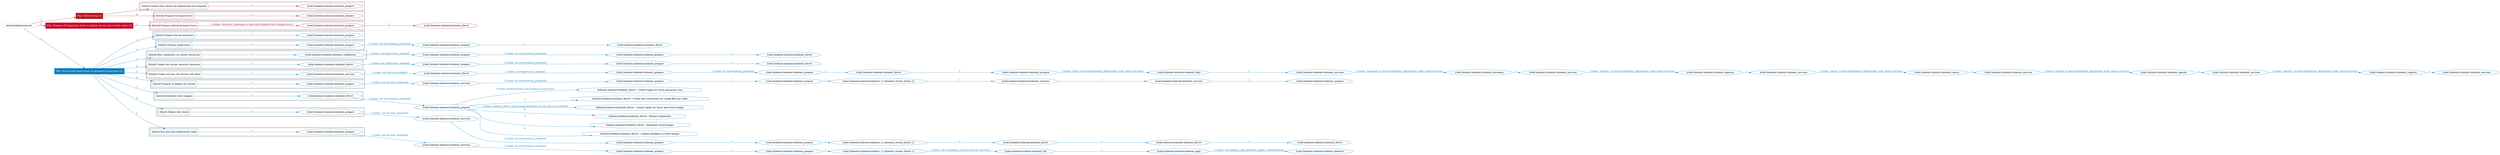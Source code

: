 digraph {
	graph [concentrate=true ordering=in rankdir=LR ratio=fill]
	edge [esep=5 sep=10]
	"kubeinit/playbook.yml" [id=root_node style=dotted]
	play_c74e9727 [label="Play: Initial setup (1)" color="#b7151f" fontcolor="#ffffff" id=play_c74e9727 shape=box style=filled tooltip=localhost]
	"kubeinit/playbook.yml" -> play_c74e9727 [label="1 " color="#b7151f" fontcolor="#b7151f" id=edge_01a450b2 labeltooltip="1 " tooltip="1 "]
	subgraph "kubeinit.kubeinit.kubeinit_prepare" {
		role_fb94f823 [label="[role] kubeinit.kubeinit.kubeinit_prepare" color="#b7151f" id=role_fb94f823 tooltip="kubeinit.kubeinit.kubeinit_prepare"]
	}
	subgraph "kubeinit.kubeinit.kubeinit_prepare" {
		role_17299877 [label="[role] kubeinit.kubeinit.kubeinit_prepare" color="#b7151f" id=role_17299877 tooltip="kubeinit.kubeinit.kubeinit_prepare"]
	}
	subgraph "Play: Initial setup (1)" {
		play_c74e9727 -> block_5f337e9f [label=1 color="#b7151f" fontcolor="#b7151f" id=edge_b5d48537 labeltooltip=1 tooltip=1]
		subgraph cluster_block_5f337e9f {
			block_5f337e9f [label="[block] Gather facts about the deployment environment" color="#b7151f" id=block_5f337e9f labeltooltip="Gather facts about the deployment environment" shape=box tooltip="Gather facts about the deployment environment"]
			block_5f337e9f -> role_fb94f823 [label="1 " color="#b7151f" fontcolor="#b7151f" id=edge_f70753d2 labeltooltip="1 " tooltip="1 "]
		}
		play_c74e9727 -> block_0e0a5e34 [label=2 color="#b7151f" fontcolor="#b7151f" id=edge_162e0187 labeltooltip=2 tooltip=2]
		subgraph cluster_block_0e0a5e34 {
			block_0e0a5e34 [label="[block] Prepare the hypervisors" color="#b7151f" id=block_0e0a5e34 labeltooltip="Prepare the hypervisors" shape=box tooltip="Prepare the hypervisors"]
			block_0e0a5e34 -> role_17299877 [label="1 " color="#b7151f" fontcolor="#b7151f" id=edge_b6139dbb labeltooltip="1 " tooltip="1 "]
		}
	}
	play_01042eec [label="Play: Prepare all hypervisor hosts to deploy service and cluster nodes (0)" color="#c50728" fontcolor="#ffffff" id=play_01042eec shape=box style=filled tooltip="Play: Prepare all hypervisor hosts to deploy service and cluster nodes (0)"]
	"kubeinit/playbook.yml" -> play_01042eec [label="2 " color="#c50728" fontcolor="#c50728" id=edge_6f56db06 labeltooltip="2 " tooltip="2 "]
	subgraph "kubeinit.kubeinit.kubeinit_libvirt" {
		role_10808cb2 [label="[role] kubeinit.kubeinit.kubeinit_libvirt" color="#c50728" id=role_10808cb2 tooltip="kubeinit.kubeinit.kubeinit_libvirt"]
	}
	subgraph "kubeinit.kubeinit.kubeinit_prepare" {
		role_3d3f7db1 [label="[role] kubeinit.kubeinit.kubeinit_prepare" color="#c50728" id=role_3d3f7db1 tooltip="kubeinit.kubeinit.kubeinit_prepare"]
		role_3d3f7db1 -> role_10808cb2 [label="1 " color="#c50728" fontcolor="#c50728" id=edge_c007909a labeltooltip="1 " tooltip="1 "]
	}
	subgraph "Play: Prepare all hypervisor hosts to deploy service and cluster nodes (0)" {
		play_01042eec -> block_e0f5e303 [label=1 color="#c50728" fontcolor="#c50728" id=edge_0173714c labeltooltip=1 tooltip=1]
		subgraph cluster_block_e0f5e303 {
			block_e0f5e303 [label="[block] Prepare individual hypervisors" color="#c50728" id=block_e0f5e303 labeltooltip="Prepare individual hypervisors" shape=box tooltip="Prepare individual hypervisors"]
			block_e0f5e303 -> role_3d3f7db1 [label="1 [when: inventory_hostname in hostvars['kubeinit-facts'].hypervisors]" color="#c50728" fontcolor="#c50728" id=edge_23d770a1 labeltooltip="1 [when: inventory_hostname in hostvars['kubeinit-facts'].hypervisors]" tooltip="1 [when: inventory_hostname in hostvars['kubeinit-facts'].hypervisors]"]
		}
	}
	play_44c47c4c [label="Play: Run cluster deployment on prepared hypervisors (1)" color="#0b7dc1" fontcolor="#ffffff" id=play_44c47c4c shape=box style=filled tooltip=localhost]
	"kubeinit/playbook.yml" -> play_44c47c4c [label="3 " color="#0b7dc1" fontcolor="#0b7dc1" id=edge_dacb0463 labeltooltip="3 " tooltip="3 "]
	subgraph "kubeinit.kubeinit.kubeinit_prepare" {
		role_5ff336ac [label="[role] kubeinit.kubeinit.kubeinit_prepare" color="#0b7dc1" id=role_5ff336ac tooltip="kubeinit.kubeinit.kubeinit_prepare"]
	}
	subgraph "kubeinit.kubeinit.kubeinit_libvirt" {
		role_f1e00244 [label="[role] kubeinit.kubeinit.kubeinit_libvirt" color="#0b7dc1" id=role_f1e00244 tooltip="kubeinit.kubeinit.kubeinit_libvirt"]
	}
	subgraph "kubeinit.kubeinit.kubeinit_prepare" {
		role_80cdcdf9 [label="[role] kubeinit.kubeinit.kubeinit_prepare" color="#0b7dc1" id=role_80cdcdf9 tooltip="kubeinit.kubeinit.kubeinit_prepare"]
		role_80cdcdf9 -> role_f1e00244 [label="1 " color="#0b7dc1" fontcolor="#0b7dc1" id=edge_3f6fa2d5 labeltooltip="1 " tooltip="1 "]
	}
	subgraph "kubeinit.kubeinit.kubeinit_prepare" {
		role_bc02adb2 [label="[role] kubeinit.kubeinit.kubeinit_prepare" color="#0b7dc1" id=role_bc02adb2 tooltip="kubeinit.kubeinit.kubeinit_prepare"]
		role_bc02adb2 -> role_80cdcdf9 [label="1 [when: not environment_prepared]" color="#0b7dc1" fontcolor="#0b7dc1" id=edge_a8f2f554 labeltooltip="1 [when: not environment_prepared]" tooltip="1 [when: not environment_prepared]"]
	}
	subgraph "kubeinit.kubeinit.kubeinit_libvirt" {
		role_46cf63a0 [label="[role] kubeinit.kubeinit.kubeinit_libvirt" color="#0b7dc1" id=role_46cf63a0 tooltip="kubeinit.kubeinit.kubeinit_libvirt"]
	}
	subgraph "kubeinit.kubeinit.kubeinit_prepare" {
		role_b32a488c [label="[role] kubeinit.kubeinit.kubeinit_prepare" color="#0b7dc1" id=role_b32a488c tooltip="kubeinit.kubeinit.kubeinit_prepare"]
		role_b32a488c -> role_46cf63a0 [label="1 " color="#0b7dc1" fontcolor="#0b7dc1" id=edge_b45553b9 labeltooltip="1 " tooltip="1 "]
	}
	subgraph "kubeinit.kubeinit.kubeinit_prepare" {
		role_61bd9510 [label="[role] kubeinit.kubeinit.kubeinit_prepare" color="#0b7dc1" id=role_61bd9510 tooltip="kubeinit.kubeinit.kubeinit_prepare"]
		role_61bd9510 -> role_b32a488c [label="1 [when: not environment_prepared]" color="#0b7dc1" fontcolor="#0b7dc1" id=edge_e039d01b labeltooltip="1 [when: not environment_prepared]" tooltip="1 [when: not environment_prepared]"]
	}
	subgraph "kubeinit.kubeinit.kubeinit_validations" {
		role_012943a5 [label="[role] kubeinit.kubeinit.kubeinit_validations" color="#0b7dc1" id=role_012943a5 tooltip="kubeinit.kubeinit.kubeinit_validations"]
		role_012943a5 -> role_61bd9510 [label="1 [when: not hypervisors_cleaned]" color="#0b7dc1" fontcolor="#0b7dc1" id=edge_33ffee57 labeltooltip="1 [when: not hypervisors_cleaned]" tooltip="1 [when: not hypervisors_cleaned]"]
	}
	subgraph "kubeinit.kubeinit.kubeinit_libvirt" {
		role_57c05076 [label="[role] kubeinit.kubeinit.kubeinit_libvirt" color="#0b7dc1" id=role_57c05076 tooltip="kubeinit.kubeinit.kubeinit_libvirt"]
	}
	subgraph "kubeinit.kubeinit.kubeinit_prepare" {
		role_fb0b845a [label="[role] kubeinit.kubeinit.kubeinit_prepare" color="#0b7dc1" id=role_fb0b845a tooltip="kubeinit.kubeinit.kubeinit_prepare"]
		role_fb0b845a -> role_57c05076 [label="1 " color="#0b7dc1" fontcolor="#0b7dc1" id=edge_192d4566 labeltooltip="1 " tooltip="1 "]
	}
	subgraph "kubeinit.kubeinit.kubeinit_prepare" {
		role_19545bc2 [label="[role] kubeinit.kubeinit.kubeinit_prepare" color="#0b7dc1" id=role_19545bc2 tooltip="kubeinit.kubeinit.kubeinit_prepare"]
		role_19545bc2 -> role_fb0b845a [label="1 [when: not environment_prepared]" color="#0b7dc1" fontcolor="#0b7dc1" id=edge_ca59b390 labeltooltip="1 [when: not environment_prepared]" tooltip="1 [when: not environment_prepared]"]
	}
	subgraph "kubeinit.kubeinit.kubeinit_libvirt" {
		role_56ab70c3 [label="[role] kubeinit.kubeinit.kubeinit_libvirt" color="#0b7dc1" id=role_56ab70c3 tooltip="kubeinit.kubeinit.kubeinit_libvirt"]
		role_56ab70c3 -> role_19545bc2 [label="1 [when: not hypervisors_cleaned]" color="#0b7dc1" fontcolor="#0b7dc1" id=edge_75e6216a labeltooltip="1 [when: not hypervisors_cleaned]" tooltip="1 [when: not hypervisors_cleaned]"]
	}
	subgraph "kubeinit.kubeinit.kubeinit_services" {
		role_4069d284 [label="[role] kubeinit.kubeinit.kubeinit_services" color="#0b7dc1" id=role_4069d284 tooltip="kubeinit.kubeinit.kubeinit_services"]
	}
	subgraph "kubeinit.kubeinit.kubeinit_registry" {
		role_ffc012b6 [label="[role] kubeinit.kubeinit.kubeinit_registry" color="#0b7dc1" id=role_ffc012b6 tooltip="kubeinit.kubeinit.kubeinit_registry"]
		role_ffc012b6 -> role_4069d284 [label="1 " color="#0b7dc1" fontcolor="#0b7dc1" id=edge_804cb779 labeltooltip="1 " tooltip="1 "]
	}
	subgraph "kubeinit.kubeinit.kubeinit_services" {
		role_cf3e98e8 [label="[role] kubeinit.kubeinit.kubeinit_services" color="#0b7dc1" id=role_cf3e98e8 tooltip="kubeinit.kubeinit.kubeinit_services"]
		role_cf3e98e8 -> role_ffc012b6 [label="1 [when: 'registry' in hostvars[kubeinit_deployment_node_name].services]" color="#0b7dc1" fontcolor="#0b7dc1" id=edge_d578891b labeltooltip="1 [when: 'registry' in hostvars[kubeinit_deployment_node_name].services]" tooltip="1 [when: 'registry' in hostvars[kubeinit_deployment_node_name].services]"]
	}
	subgraph "kubeinit.kubeinit.kubeinit_apache" {
		role_b55919c2 [label="[role] kubeinit.kubeinit.kubeinit_apache" color="#0b7dc1" id=role_b55919c2 tooltip="kubeinit.kubeinit.kubeinit_apache"]
		role_b55919c2 -> role_cf3e98e8 [label="1 " color="#0b7dc1" fontcolor="#0b7dc1" id=edge_1783a5e6 labeltooltip="1 " tooltip="1 "]
	}
	subgraph "kubeinit.kubeinit.kubeinit_services" {
		role_35d84524 [label="[role] kubeinit.kubeinit.kubeinit_services" color="#0b7dc1" id=role_35d84524 tooltip="kubeinit.kubeinit.kubeinit_services"]
		role_35d84524 -> role_b55919c2 [label="1 [when: 'apache' in hostvars[kubeinit_deployment_node_name].services]" color="#0b7dc1" fontcolor="#0b7dc1" id=edge_bc14844d labeltooltip="1 [when: 'apache' in hostvars[kubeinit_deployment_node_name].services]" tooltip="1 [when: 'apache' in hostvars[kubeinit_deployment_node_name].services]"]
	}
	subgraph "kubeinit.kubeinit.kubeinit_nexus" {
		role_ec8cbe13 [label="[role] kubeinit.kubeinit.kubeinit_nexus" color="#0b7dc1" id=role_ec8cbe13 tooltip="kubeinit.kubeinit.kubeinit_nexus"]
		role_ec8cbe13 -> role_35d84524 [label="1 " color="#0b7dc1" fontcolor="#0b7dc1" id=edge_a8ac8aea labeltooltip="1 " tooltip="1 "]
	}
	subgraph "kubeinit.kubeinit.kubeinit_services" {
		role_30b794ab [label="[role] kubeinit.kubeinit.kubeinit_services" color="#0b7dc1" id=role_30b794ab tooltip="kubeinit.kubeinit.kubeinit_services"]
		role_30b794ab -> role_ec8cbe13 [label="1 [when: 'nexus' in hostvars[kubeinit_deployment_node_name].services]" color="#0b7dc1" fontcolor="#0b7dc1" id=edge_b431dd4a labeltooltip="1 [when: 'nexus' in hostvars[kubeinit_deployment_node_name].services]" tooltip="1 [when: 'nexus' in hostvars[kubeinit_deployment_node_name].services]"]
	}
	subgraph "kubeinit.kubeinit.kubeinit_haproxy" {
		role_961fede3 [label="[role] kubeinit.kubeinit.kubeinit_haproxy" color="#0b7dc1" id=role_961fede3 tooltip="kubeinit.kubeinit.kubeinit_haproxy"]
		role_961fede3 -> role_30b794ab [label="1 " color="#0b7dc1" fontcolor="#0b7dc1" id=edge_489165ff labeltooltip="1 " tooltip="1 "]
	}
	subgraph "kubeinit.kubeinit.kubeinit_services" {
		role_cc8fbf26 [label="[role] kubeinit.kubeinit.kubeinit_services" color="#0b7dc1" id=role_cc8fbf26 tooltip="kubeinit.kubeinit.kubeinit_services"]
		role_cc8fbf26 -> role_961fede3 [label="1 [when: 'haproxy' in hostvars[kubeinit_deployment_node_name].services]" color="#0b7dc1" fontcolor="#0b7dc1" id=edge_92e37cf7 labeltooltip="1 [when: 'haproxy' in hostvars[kubeinit_deployment_node_name].services]" tooltip="1 [when: 'haproxy' in hostvars[kubeinit_deployment_node_name].services]"]
	}
	subgraph "kubeinit.kubeinit.kubeinit_dnsmasq" {
		role_b504be65 [label="[role] kubeinit.kubeinit.kubeinit_dnsmasq" color="#0b7dc1" id=role_b504be65 tooltip="kubeinit.kubeinit.kubeinit_dnsmasq"]
		role_b504be65 -> role_cc8fbf26 [label="1 " color="#0b7dc1" fontcolor="#0b7dc1" id=edge_341f6093 labeltooltip="1 " tooltip="1 "]
	}
	subgraph "kubeinit.kubeinit.kubeinit_services" {
		role_e94ea8a1 [label="[role] kubeinit.kubeinit.kubeinit_services" color="#0b7dc1" id=role_e94ea8a1 tooltip="kubeinit.kubeinit.kubeinit_services"]
		role_e94ea8a1 -> role_b504be65 [label="1 [when: 'dnsmasq' in hostvars[kubeinit_deployment_node_name].services]" color="#0b7dc1" fontcolor="#0b7dc1" id=edge_eb279f39 labeltooltip="1 [when: 'dnsmasq' in hostvars[kubeinit_deployment_node_name].services]" tooltip="1 [when: 'dnsmasq' in hostvars[kubeinit_deployment_node_name].services]"]
	}
	subgraph "kubeinit.kubeinit.kubeinit_bind" {
		role_8e406181 [label="[role] kubeinit.kubeinit.kubeinit_bind" color="#0b7dc1" id=role_8e406181 tooltip="kubeinit.kubeinit.kubeinit_bind"]
		role_8e406181 -> role_e94ea8a1 [label="1 " color="#0b7dc1" fontcolor="#0b7dc1" id=edge_daa348e0 labeltooltip="1 " tooltip="1 "]
	}
	subgraph "kubeinit.kubeinit.kubeinit_prepare" {
		role_6551627d [label="[role] kubeinit.kubeinit.kubeinit_prepare" color="#0b7dc1" id=role_6551627d tooltip="kubeinit.kubeinit.kubeinit_prepare"]
		role_6551627d -> role_8e406181 [label="1 [when: 'bind' in hostvars[kubeinit_deployment_node_name].services]" color="#0b7dc1" fontcolor="#0b7dc1" id=edge_58b391d5 labeltooltip="1 [when: 'bind' in hostvars[kubeinit_deployment_node_name].services]" tooltip="1 [when: 'bind' in hostvars[kubeinit_deployment_node_name].services]"]
	}
	subgraph "kubeinit.kubeinit.kubeinit_libvirt" {
		role_735ac48b [label="[role] kubeinit.kubeinit.kubeinit_libvirt" color="#0b7dc1" id=role_735ac48b tooltip="kubeinit.kubeinit.kubeinit_libvirt"]
		role_735ac48b -> role_6551627d [label="1 " color="#0b7dc1" fontcolor="#0b7dc1" id=edge_7bd359e5 labeltooltip="1 " tooltip="1 "]
	}
	subgraph "kubeinit.kubeinit.kubeinit_prepare" {
		role_f0623c14 [label="[role] kubeinit.kubeinit.kubeinit_prepare" color="#0b7dc1" id=role_f0623c14 tooltip="kubeinit.kubeinit.kubeinit_prepare"]
		role_f0623c14 -> role_735ac48b [label="1 " color="#0b7dc1" fontcolor="#0b7dc1" id=edge_4096567a labeltooltip="1 " tooltip="1 "]
	}
	subgraph "kubeinit.kubeinit.kubeinit_prepare" {
		role_0f2cf215 [label="[role] kubeinit.kubeinit.kubeinit_prepare" color="#0b7dc1" id=role_0f2cf215 tooltip="kubeinit.kubeinit.kubeinit_prepare"]
		role_0f2cf215 -> role_f0623c14 [label="1 [when: not environment_prepared]" color="#0b7dc1" fontcolor="#0b7dc1" id=edge_d7733716 labeltooltip="1 [when: not environment_prepared]" tooltip="1 [when: not environment_prepared]"]
	}
	subgraph "kubeinit.kubeinit.kubeinit_libvirt" {
		role_aa121bbd [label="[role] kubeinit.kubeinit.kubeinit_libvirt" color="#0b7dc1" id=role_aa121bbd tooltip="kubeinit.kubeinit.kubeinit_libvirt"]
		role_aa121bbd -> role_0f2cf215 [label="1 [when: not hypervisors_cleaned]" color="#0b7dc1" fontcolor="#0b7dc1" id=edge_89d8eb62 labeltooltip="1 [when: not hypervisors_cleaned]" tooltip="1 [when: not hypervisors_cleaned]"]
	}
	subgraph "kubeinit.kubeinit.kubeinit_services" {
		role_4386d352 [label="[role] kubeinit.kubeinit.kubeinit_services" color="#0b7dc1" id=role_4386d352 tooltip="kubeinit.kubeinit.kubeinit_services"]
		role_4386d352 -> role_aa121bbd [label="1 [when: not network_created]" color="#0b7dc1" fontcolor="#0b7dc1" id=edge_9a4d8aca labeltooltip="1 [when: not network_created]" tooltip="1 [when: not network_created]"]
	}
	subgraph "kubeinit.kubeinit.kubeinit_prepare" {
		role_2a362d5e [label="[role] kubeinit.kubeinit.kubeinit_prepare" color="#0b7dc1" id=role_2a362d5e tooltip="kubeinit.kubeinit.kubeinit_prepare"]
	}
	subgraph "kubeinit.kubeinit.kubeinit_services" {
		role_d52e5c76 [label="[role] kubeinit.kubeinit.kubeinit_services" color="#0b7dc1" id=role_d52e5c76 tooltip="kubeinit.kubeinit.kubeinit_services"]
		role_d52e5c76 -> role_2a362d5e [label="1 " color="#0b7dc1" fontcolor="#0b7dc1" id=edge_dd24f018 labeltooltip="1 " tooltip="1 "]
	}
	subgraph "kubeinit.kubeinit.kubeinit_services" {
		role_915831fe [label="[role] kubeinit.kubeinit.kubeinit_services" color="#0b7dc1" id=role_915831fe tooltip="kubeinit.kubeinit.kubeinit_services"]
		role_915831fe -> role_d52e5c76 [label="1 " color="#0b7dc1" fontcolor="#0b7dc1" id=edge_332e3927 labeltooltip="1 " tooltip="1 "]
	}
	subgraph "kubeinit.kubeinit.kubeinit_{{ kubeinit_cluster_distro }}" {
		role_5a6fd6bc [label="[role] kubeinit.kubeinit.kubeinit_{{ kubeinit_cluster_distro }}" color="#0b7dc1" id=role_5a6fd6bc tooltip="kubeinit.kubeinit.kubeinit_{{ kubeinit_cluster_distro }}"]
		role_5a6fd6bc -> role_915831fe [label="1 " color="#0b7dc1" fontcolor="#0b7dc1" id=edge_b5d53cb2 labeltooltip="1 " tooltip="1 "]
	}
	subgraph "kubeinit.kubeinit.kubeinit_prepare" {
		role_a4f6b162 [label="[role] kubeinit.kubeinit.kubeinit_prepare" color="#0b7dc1" id=role_a4f6b162 tooltip="kubeinit.kubeinit.kubeinit_prepare"]
		role_a4f6b162 -> role_5a6fd6bc [label="1 " color="#0b7dc1" fontcolor="#0b7dc1" id=edge_f6a3380e labeltooltip="1 " tooltip="1 "]
	}
	subgraph "kubeinit.kubeinit.kubeinit_prepare" {
		role_bd6bddd1 [label="[role] kubeinit.kubeinit.kubeinit_prepare" color="#0b7dc1" id=role_bd6bddd1 tooltip="kubeinit.kubeinit.kubeinit_prepare"]
		role_bd6bddd1 -> role_a4f6b162 [label="1 " color="#0b7dc1" fontcolor="#0b7dc1" id=edge_acc1858a labeltooltip="1 " tooltip="1 "]
	}
	subgraph "kubeinit.kubeinit.kubeinit_services" {
		role_abe68b9c [label="[role] kubeinit.kubeinit.kubeinit_services" color="#0b7dc1" id=role_abe68b9c tooltip="kubeinit.kubeinit.kubeinit_services"]
		role_abe68b9c -> role_bd6bddd1 [label="1 [when: not environment_prepared]" color="#0b7dc1" fontcolor="#0b7dc1" id=edge_c97c119a labeltooltip="1 [when: not environment_prepared]" tooltip="1 [when: not environment_prepared]"]
	}
	subgraph "kubeinit.kubeinit.kubeinit_prepare" {
		role_3b46e7da [label="[role] kubeinit.kubeinit.kubeinit_prepare" color="#0b7dc1" id=role_3b46e7da tooltip="kubeinit.kubeinit.kubeinit_prepare"]
		role_3b46e7da -> role_abe68b9c [label="1 [when: not services_prepared]" color="#0b7dc1" fontcolor="#0b7dc1" id=edge_0cef197e labeltooltip="1 [when: not services_prepared]" tooltip="1 [when: not services_prepared]"]
	}
	subgraph "kubeinit.kubeinit.kubeinit_prepare" {
		role_0f4562f1 [label="[role] kubeinit.kubeinit.kubeinit_prepare" color="#0b7dc1" id=role_0f4562f1 tooltip="kubeinit.kubeinit.kubeinit_prepare"]
		task_29c0544c [label="kubeinit.kubeinit.kubeinit_libvirt : Create tuples for hosts and guest vms" color="#0b7dc1" id=task_29c0544c shape=octagon tooltip="kubeinit.kubeinit.kubeinit_libvirt : Create tuples for hosts and guest vms"]
		role_0f4562f1 -> task_29c0544c [label="1 [when: hostvars[guest_vm].target in hypervisor]" color="#0b7dc1" fontcolor="#0b7dc1" id=edge_eb7d5ceb labeltooltip="1 [when: hostvars[guest_vm].target in hypervisor]" tooltip="1 [when: hostvars[guest_vm].target in hypervisor]"]
		task_2f2cddf3 [label="kubeinit.kubeinit.kubeinit_libvirt : Create new directories for config files per node" color="#0b7dc1" id=task_2f2cddf3 shape=octagon tooltip="kubeinit.kubeinit.kubeinit_libvirt : Create new directories for config files per node"]
		role_0f4562f1 -> task_2f2cddf3 [label="2 " color="#0b7dc1" fontcolor="#0b7dc1" id=edge_8c52a7c8 labeltooltip="2 " tooltip="2 "]
		task_7b3cfa54 [label="kubeinit.kubeinit.kubeinit_libvirt : Create tuples for hosts and cloud images" color="#0b7dc1" id=task_7b3cfa54 shape=octagon tooltip="kubeinit.kubeinit.kubeinit_libvirt : Create tuples for hosts and cloud images"]
		role_0f4562f1 -> task_7b3cfa54 [label="3 [when: kubeinit_libvirt_cloud_images[kubeinit_cluster_distro] is defined]" color="#0b7dc1" fontcolor="#0b7dc1" id=edge_01c840ec labeltooltip="3 [when: kubeinit_libvirt_cloud_images[kubeinit_cluster_distro] is defined]" tooltip="3 [when: kubeinit_libvirt_cloud_images[kubeinit_cluster_distro] is defined]"]
		task_5358d997 [label="kubeinit.kubeinit.kubeinit_libvirt : Remove duplicates" color="#0b7dc1" id=task_5358d997 shape=octagon tooltip="kubeinit.kubeinit.kubeinit_libvirt : Remove duplicates"]
		role_0f4562f1 -> task_5358d997 [label="4 " color="#0b7dc1" fontcolor="#0b7dc1" id=edge_06c17207 labeltooltip="4 " tooltip="4 "]
		task_eb2cfc9a [label="kubeinit.kubeinit.kubeinit_libvirt : Download cloud images" color="#0b7dc1" id=task_eb2cfc9a shape=octagon tooltip="kubeinit.kubeinit.kubeinit_libvirt : Download cloud images"]
		role_0f4562f1 -> task_eb2cfc9a [label="5 " color="#0b7dc1" fontcolor="#0b7dc1" id=edge_07ab50ae labeltooltip="5 " tooltip="5 "]
		task_2f6b1659 [label="kubeinit.kubeinit.kubeinit_libvirt : Update packages in cloud images" color="#0b7dc1" id=task_2f6b1659 shape=octagon tooltip="kubeinit.kubeinit.kubeinit_libvirt : Update packages in cloud images"]
		role_0f4562f1 -> task_2f6b1659 [label="6 " color="#0b7dc1" fontcolor="#0b7dc1" id=edge_9fef3c79 labeltooltip="6 " tooltip="6 "]
	}
	subgraph "kubeinit.kubeinit.kubeinit_libvirt" {
		role_307cfab4 [label="[role] kubeinit.kubeinit.kubeinit_libvirt" color="#0b7dc1" id=role_307cfab4 tooltip="kubeinit.kubeinit.kubeinit_libvirt"]
		role_307cfab4 -> role_0f4562f1 [label="1 [when: not environment_prepared]" color="#0b7dc1" fontcolor="#0b7dc1" id=edge_be69cda7 labeltooltip="1 [when: not environment_prepared]" tooltip="1 [when: not environment_prepared]"]
	}
	subgraph "kubeinit.kubeinit.kubeinit_libvirt" {
		role_1f826666 [label="[role] kubeinit.kubeinit.kubeinit_libvirt" color="#0b7dc1" id=role_1f826666 tooltip="kubeinit.kubeinit.kubeinit_libvirt"]
	}
	subgraph "kubeinit.kubeinit.kubeinit_libvirt" {
		role_fa84bca6 [label="[role] kubeinit.kubeinit.kubeinit_libvirt" color="#0b7dc1" id=role_fa84bca6 tooltip="kubeinit.kubeinit.kubeinit_libvirt"]
		role_fa84bca6 -> role_1f826666 [label="1 " color="#0b7dc1" fontcolor="#0b7dc1" id=edge_84517d10 labeltooltip="1 " tooltip="1 "]
	}
	subgraph "kubeinit.kubeinit.kubeinit_libvirt" {
		role_e004de67 [label="[role] kubeinit.kubeinit.kubeinit_libvirt" color="#0b7dc1" id=role_e004de67 tooltip="kubeinit.kubeinit.kubeinit_libvirt"]
		role_e004de67 -> role_fa84bca6 [label="1 " color="#0b7dc1" fontcolor="#0b7dc1" id=edge_8d186289 labeltooltip="1 " tooltip="1 "]
	}
	subgraph "kubeinit.kubeinit.kubeinit_{{ kubeinit_cluster_distro }}" {
		role_161a93ac [label="[role] kubeinit.kubeinit.kubeinit_{{ kubeinit_cluster_distro }}" color="#0b7dc1" id=role_161a93ac tooltip="kubeinit.kubeinit.kubeinit_{{ kubeinit_cluster_distro }}"]
		role_161a93ac -> role_e004de67 [label="1 " color="#0b7dc1" fontcolor="#0b7dc1" id=edge_4aa82ac2 labeltooltip="1 " tooltip="1 "]
	}
	subgraph "kubeinit.kubeinit.kubeinit_prepare" {
		role_a85cc1c7 [label="[role] kubeinit.kubeinit.kubeinit_prepare" color="#0b7dc1" id=role_a85cc1c7 tooltip="kubeinit.kubeinit.kubeinit_prepare"]
		role_a85cc1c7 -> role_161a93ac [label="1 " color="#0b7dc1" fontcolor="#0b7dc1" id=edge_15a007b7 labeltooltip="1 " tooltip="1 "]
	}
	subgraph "kubeinit.kubeinit.kubeinit_prepare" {
		role_61809a51 [label="[role] kubeinit.kubeinit.kubeinit_prepare" color="#0b7dc1" id=role_61809a51 tooltip="kubeinit.kubeinit.kubeinit_prepare"]
		role_61809a51 -> role_a85cc1c7 [label="1 " color="#0b7dc1" fontcolor="#0b7dc1" id=edge_649cd9dd labeltooltip="1 " tooltip="1 "]
	}
	subgraph "kubeinit.kubeinit.kubeinit_services" {
		role_137c4070 [label="[role] kubeinit.kubeinit.kubeinit_services" color="#0b7dc1" id=role_137c4070 tooltip="kubeinit.kubeinit.kubeinit_services"]
		role_137c4070 -> role_61809a51 [label="1 [when: not environment_prepared]" color="#0b7dc1" fontcolor="#0b7dc1" id=edge_7c3be76a labeltooltip="1 [when: not environment_prepared]" tooltip="1 [when: not environment_prepared]"]
	}
	subgraph "kubeinit.kubeinit.kubeinit_prepare" {
		role_cf28da51 [label="[role] kubeinit.kubeinit.kubeinit_prepare" color="#0b7dc1" id=role_cf28da51 tooltip="kubeinit.kubeinit.kubeinit_prepare"]
		role_cf28da51 -> role_137c4070 [label="1 [when: not services_prepared]" color="#0b7dc1" fontcolor="#0b7dc1" id=edge_4b0c8d3c labeltooltip="1 [when: not services_prepared]" tooltip="1 [when: not services_prepared]"]
	}
	subgraph "kubeinit.kubeinit.kubeinit_kubevirt" {
		role_5e7a9152 [label="[role] kubeinit.kubeinit.kubeinit_kubevirt" color="#0b7dc1" id=role_5e7a9152 tooltip="kubeinit.kubeinit.kubeinit_kubevirt"]
	}
	subgraph "kubeinit.kubeinit.kubeinit_apps" {
		role_147cb429 [label="[role] kubeinit.kubeinit.kubeinit_apps" color="#0b7dc1" id=role_147cb429 tooltip="kubeinit.kubeinit.kubeinit_apps"]
		role_147cb429 -> role_5e7a9152 [label="1 [when: not kubeinit_okd_openshift_deploy | default(False)]" color="#0b7dc1" fontcolor="#0b7dc1" id=edge_40841eca labeltooltip="1 [when: not kubeinit_okd_openshift_deploy | default(False)]" tooltip="1 [when: not kubeinit_okd_openshift_deploy | default(False)]"]
	}
	subgraph "kubeinit.kubeinit.kubeinit_nfs" {
		role_cca5f708 [label="[role] kubeinit.kubeinit.kubeinit_nfs" color="#0b7dc1" id=role_cca5f708 tooltip="kubeinit.kubeinit.kubeinit_nfs"]
		role_cca5f708 -> role_147cb429 [label="1 " color="#0b7dc1" fontcolor="#0b7dc1" id=edge_807d8662 labeltooltip="1 " tooltip="1 "]
	}
	subgraph "kubeinit.kubeinit.kubeinit_{{ kubeinit_cluster_distro }}" {
		role_6c9dff6a [label="[role] kubeinit.kubeinit.kubeinit_{{ kubeinit_cluster_distro }}" color="#0b7dc1" id=role_6c9dff6a tooltip="kubeinit.kubeinit.kubeinit_{{ kubeinit_cluster_distro }}"]
		role_6c9dff6a -> role_cca5f708 [label="1 [when: 'nfs' in kubeinit_cluster_hostvars.services]" color="#0b7dc1" fontcolor="#0b7dc1" id=edge_e3defdee labeltooltip="1 [when: 'nfs' in kubeinit_cluster_hostvars.services]" tooltip="1 [when: 'nfs' in kubeinit_cluster_hostvars.services]"]
	}
	subgraph "kubeinit.kubeinit.kubeinit_prepare" {
		role_2ba7c617 [label="[role] kubeinit.kubeinit.kubeinit_prepare" color="#0b7dc1" id=role_2ba7c617 tooltip="kubeinit.kubeinit.kubeinit_prepare"]
		role_2ba7c617 -> role_6c9dff6a [label="1 " color="#0b7dc1" fontcolor="#0b7dc1" id=edge_4244a7fa labeltooltip="1 " tooltip="1 "]
	}
	subgraph "kubeinit.kubeinit.kubeinit_prepare" {
		role_73d26f9d [label="[role] kubeinit.kubeinit.kubeinit_prepare" color="#0b7dc1" id=role_73d26f9d tooltip="kubeinit.kubeinit.kubeinit_prepare"]
		role_73d26f9d -> role_2ba7c617 [label="1 " color="#0b7dc1" fontcolor="#0b7dc1" id=edge_aa868620 labeltooltip="1 " tooltip="1 "]
	}
	subgraph "kubeinit.kubeinit.kubeinit_services" {
		role_3bba18d2 [label="[role] kubeinit.kubeinit.kubeinit_services" color="#0b7dc1" id=role_3bba18d2 tooltip="kubeinit.kubeinit.kubeinit_services"]
		role_3bba18d2 -> role_73d26f9d [label="1 [when: not environment_prepared]" color="#0b7dc1" fontcolor="#0b7dc1" id=edge_81241f70 labeltooltip="1 [when: not environment_prepared]" tooltip="1 [when: not environment_prepared]"]
	}
	subgraph "kubeinit.kubeinit.kubeinit_prepare" {
		role_a12fc11a [label="[role] kubeinit.kubeinit.kubeinit_prepare" color="#0b7dc1" id=role_a12fc11a tooltip="kubeinit.kubeinit.kubeinit_prepare"]
		role_a12fc11a -> role_3bba18d2 [label="1 [when: not services_prepared]" color="#0b7dc1" fontcolor="#0b7dc1" id=edge_8766c75a labeltooltip="1 [when: not services_prepared]" tooltip="1 [when: not services_prepared]"]
	}
	subgraph "Play: Run cluster deployment on prepared hypervisors (1)" {
		play_44c47c4c -> block_3ae01767 [label=1 color="#0b7dc1" fontcolor="#0b7dc1" id=edge_c4236d48 labeltooltip=1 tooltip=1]
		subgraph cluster_block_3ae01767 {
			block_3ae01767 [label="[block] Prepare the environment" color="#0b7dc1" id=block_3ae01767 labeltooltip="Prepare the environment" shape=box tooltip="Prepare the environment"]
			block_3ae01767 -> role_5ff336ac [label="1 " color="#0b7dc1" fontcolor="#0b7dc1" id=edge_a5b24de1 labeltooltip="1 " tooltip="1 "]
		}
		play_44c47c4c -> block_72673a47 [label=2 color="#0b7dc1" fontcolor="#0b7dc1" id=edge_1b7ff8c5 labeltooltip=2 tooltip=2]
		subgraph cluster_block_72673a47 {
			block_72673a47 [label="[block] Cleanup hypervisors" color="#0b7dc1" id=block_72673a47 labeltooltip="Cleanup hypervisors" shape=box tooltip="Cleanup hypervisors"]
			block_72673a47 -> role_bc02adb2 [label="1 " color="#0b7dc1" fontcolor="#0b7dc1" id=edge_b8e8479b labeltooltip="1 " tooltip="1 "]
		}
		play_44c47c4c -> block_38152aa2 [label=3 color="#0b7dc1" fontcolor="#0b7dc1" id=edge_38a1e1b9 labeltooltip=3 tooltip=3]
		subgraph cluster_block_38152aa2 {
			block_38152aa2 [label="[block] Run validations on cluster resources" color="#0b7dc1" id=block_38152aa2 labeltooltip="Run validations on cluster resources" shape=box tooltip="Run validations on cluster resources"]
			block_38152aa2 -> role_012943a5 [label="1 " color="#0b7dc1" fontcolor="#0b7dc1" id=edge_96ba866e labeltooltip="1 " tooltip="1 "]
		}
		play_44c47c4c -> block_7a6e53ff [label=4 color="#0b7dc1" fontcolor="#0b7dc1" id=edge_ef6e80be labeltooltip=4 tooltip=4]
		subgraph cluster_block_7a6e53ff {
			block_7a6e53ff [label="[block] Create the cluster network resources" color="#0b7dc1" id=block_7a6e53ff labeltooltip="Create the cluster network resources" shape=box tooltip="Create the cluster network resources"]
			block_7a6e53ff -> role_56ab70c3 [label="1 " color="#0b7dc1" fontcolor="#0b7dc1" id=edge_49e33752 labeltooltip="1 " tooltip="1 "]
		}
		play_44c47c4c -> block_1fddade1 [label=5 color="#0b7dc1" fontcolor="#0b7dc1" id=edge_57616dd1 labeltooltip=5 tooltip=5]
		subgraph cluster_block_1fddade1 {
			block_1fddade1 [label="[block] Create services the cluster will need" color="#0b7dc1" id=block_1fddade1 labeltooltip="Create services the cluster will need" shape=box tooltip="Create services the cluster will need"]
			block_1fddade1 -> role_4386d352 [label="1 " color="#0b7dc1" fontcolor="#0b7dc1" id=edge_1e9fb395 labeltooltip="1 " tooltip="1 "]
		}
		play_44c47c4c -> block_39cb78ee [label=6 color="#0b7dc1" fontcolor="#0b7dc1" id=edge_2f112c87 labeltooltip=6 tooltip=6]
		subgraph cluster_block_39cb78ee {
			block_39cb78ee [label="[block] Prepare to deploy the cluster" color="#0b7dc1" id=block_39cb78ee labeltooltip="Prepare to deploy the cluster" shape=box tooltip="Prepare to deploy the cluster"]
			block_39cb78ee -> role_3b46e7da [label="1 " color="#0b7dc1" fontcolor="#0b7dc1" id=edge_328f770a labeltooltip="1 " tooltip="1 "]
		}
		play_44c47c4c -> block_b557b86a [label=7 color="#0b7dc1" fontcolor="#0b7dc1" id=edge_86f47cac labeltooltip=7 tooltip=7]
		subgraph cluster_block_b557b86a {
			block_b557b86a [label="[block] Download cloud images" color="#0b7dc1" id=block_b557b86a labeltooltip="Download cloud images" shape=box tooltip="Download cloud images"]
			block_b557b86a -> role_307cfab4 [label="1 " color="#0b7dc1" fontcolor="#0b7dc1" id=edge_b246fa82 labeltooltip="1 " tooltip="1 "]
		}
		play_44c47c4c -> block_83f76eb0 [label=8 color="#0b7dc1" fontcolor="#0b7dc1" id=edge_748a6c4f labeltooltip=8 tooltip=8]
		subgraph cluster_block_83f76eb0 {
			block_83f76eb0 [label="[block] Deploy the cluster" color="#0b7dc1" id=block_83f76eb0 labeltooltip="Deploy the cluster" shape=box tooltip="Deploy the cluster"]
			block_83f76eb0 -> role_cf28da51 [label="1 " color="#0b7dc1" fontcolor="#0b7dc1" id=edge_20a65007 labeltooltip="1 " tooltip="1 "]
		}
		play_44c47c4c -> block_9a4320a4 [label=9 color="#0b7dc1" fontcolor="#0b7dc1" id=edge_5ae4a389 labeltooltip=9 tooltip=9]
		subgraph cluster_block_9a4320a4 {
			block_9a4320a4 [label="[block] Run any post-deployment tasks" color="#0b7dc1" id=block_9a4320a4 labeltooltip="Run any post-deployment tasks" shape=box tooltip="Run any post-deployment tasks"]
			block_9a4320a4 -> role_a12fc11a [label="1 " color="#0b7dc1" fontcolor="#0b7dc1" id=edge_ef9f8c47 labeltooltip="1 " tooltip="1 "]
		}
	}
}
